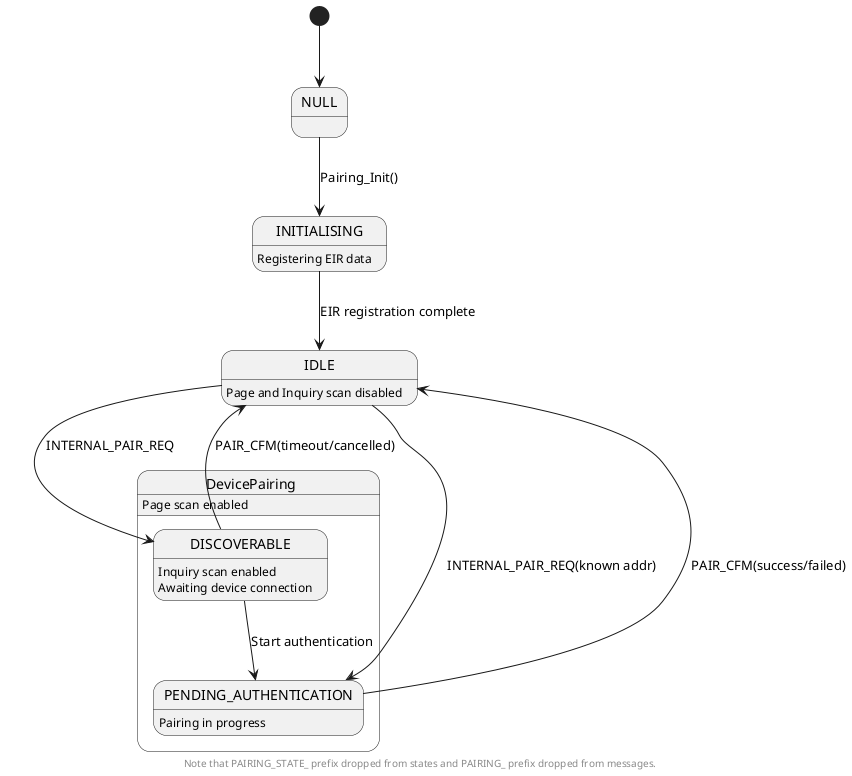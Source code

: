 @startuml


    [*] -down-> NULL
    NULL -down-> INITIALISING : Pairing_Init()
    INITIALISING : Registering EIR data
    INITIALISING -down-> IDLE : EIR registration complete
    IDLE : Page and Inquiry scan disabled
    
    state DevicePairing {
        DevicePairing : Page scan enabled
        IDLE -down-> DISCOVERABLE : INTERNAL_PAIR_REQ
        IDLE -down-> PENDING_AUTHENTICATION : INTERNAL_PAIR_REQ(known addr)
        DISCOVERABLE : Inquiry scan enabled
        DISCOVERABLE : Awaiting device connection
        DISCOVERABLE -up-> IDLE : PAIR_CFM(timeout/cancelled)
        DISCOVERABLE -down-> PENDING_AUTHENTICATION : Start authentication
        PENDING_AUTHENTICATION : Pairing in progress
        PENDING_AUTHENTICATION --> IDLE : PAIR_CFM(success/failed)
    }

    footer Note that PAIRING_STATE_ prefix dropped from states and PAIRING_ prefix dropped from messages.

@enduml
